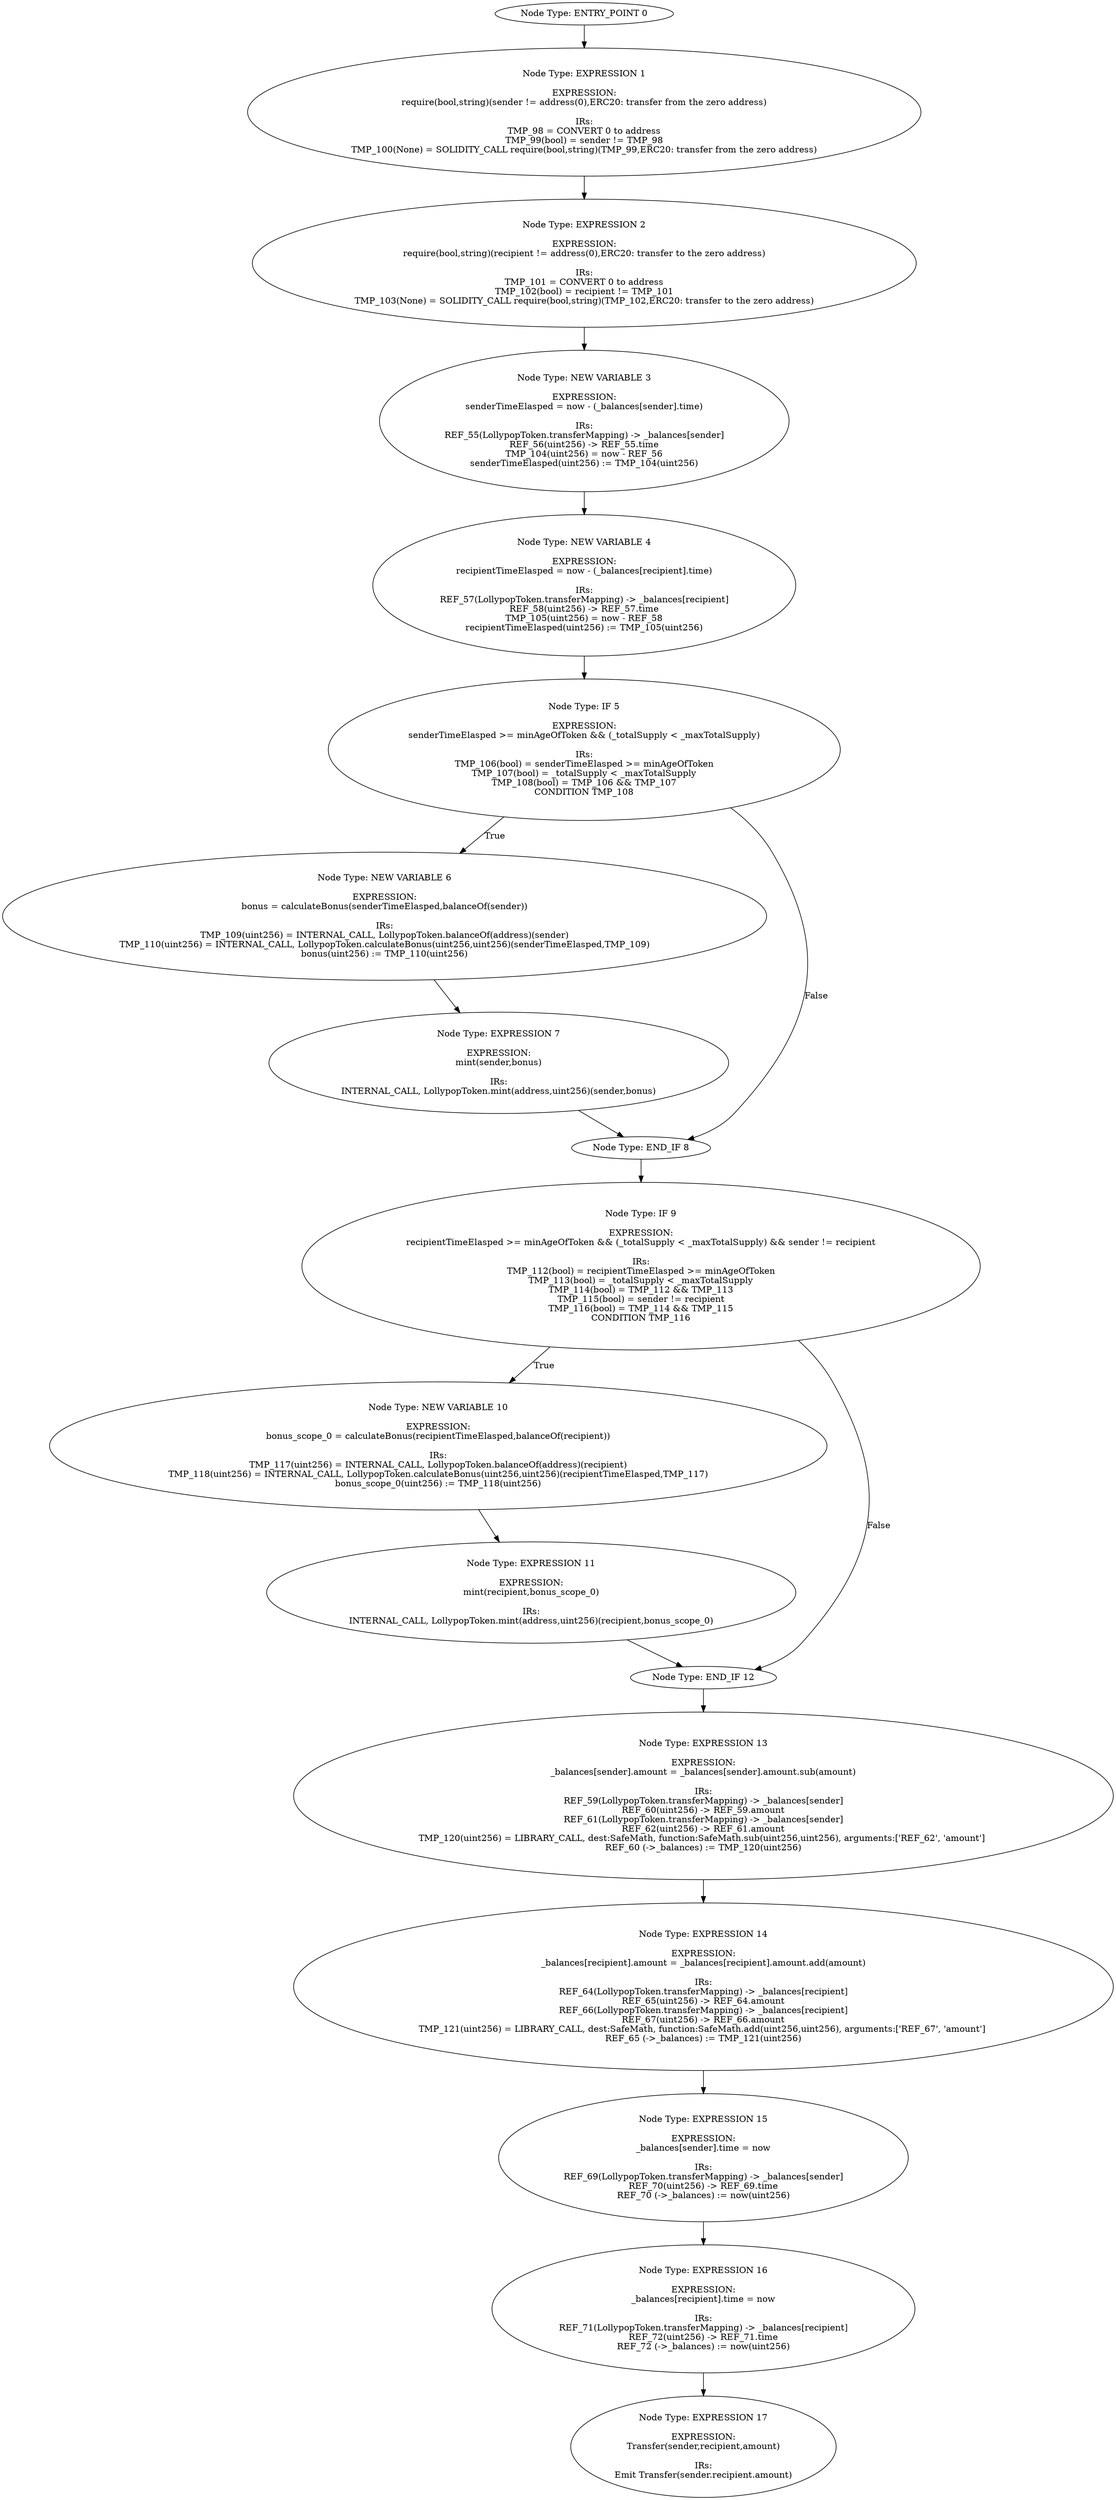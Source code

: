 digraph{
0[label="Node Type: ENTRY_POINT 0
"];
0->1;
1[label="Node Type: EXPRESSION 1

EXPRESSION:
require(bool,string)(sender != address(0),ERC20: transfer from the zero address)

IRs:
TMP_98 = CONVERT 0 to address
TMP_99(bool) = sender != TMP_98
TMP_100(None) = SOLIDITY_CALL require(bool,string)(TMP_99,ERC20: transfer from the zero address)"];
1->2;
2[label="Node Type: EXPRESSION 2

EXPRESSION:
require(bool,string)(recipient != address(0),ERC20: transfer to the zero address)

IRs:
TMP_101 = CONVERT 0 to address
TMP_102(bool) = recipient != TMP_101
TMP_103(None) = SOLIDITY_CALL require(bool,string)(TMP_102,ERC20: transfer to the zero address)"];
2->3;
3[label="Node Type: NEW VARIABLE 3

EXPRESSION:
senderTimeElasped = now - (_balances[sender].time)

IRs:
REF_55(LollypopToken.transferMapping) -> _balances[sender]
REF_56(uint256) -> REF_55.time
TMP_104(uint256) = now - REF_56
senderTimeElasped(uint256) := TMP_104(uint256)"];
3->4;
4[label="Node Type: NEW VARIABLE 4

EXPRESSION:
recipientTimeElasped = now - (_balances[recipient].time)

IRs:
REF_57(LollypopToken.transferMapping) -> _balances[recipient]
REF_58(uint256) -> REF_57.time
TMP_105(uint256) = now - REF_58
recipientTimeElasped(uint256) := TMP_105(uint256)"];
4->5;
5[label="Node Type: IF 5

EXPRESSION:
senderTimeElasped >= minAgeOfToken && (_totalSupply < _maxTotalSupply)

IRs:
TMP_106(bool) = senderTimeElasped >= minAgeOfToken
TMP_107(bool) = _totalSupply < _maxTotalSupply
TMP_108(bool) = TMP_106 && TMP_107
CONDITION TMP_108"];
5->6[label="True"];
5->8[label="False"];
6[label="Node Type: NEW VARIABLE 6

EXPRESSION:
bonus = calculateBonus(senderTimeElasped,balanceOf(sender))

IRs:
TMP_109(uint256) = INTERNAL_CALL, LollypopToken.balanceOf(address)(sender)
TMP_110(uint256) = INTERNAL_CALL, LollypopToken.calculateBonus(uint256,uint256)(senderTimeElasped,TMP_109)
bonus(uint256) := TMP_110(uint256)"];
6->7;
7[label="Node Type: EXPRESSION 7

EXPRESSION:
mint(sender,bonus)

IRs:
INTERNAL_CALL, LollypopToken.mint(address,uint256)(sender,bonus)"];
7->8;
8[label="Node Type: END_IF 8
"];
8->9;
9[label="Node Type: IF 9

EXPRESSION:
recipientTimeElasped >= minAgeOfToken && (_totalSupply < _maxTotalSupply) && sender != recipient

IRs:
TMP_112(bool) = recipientTimeElasped >= minAgeOfToken
TMP_113(bool) = _totalSupply < _maxTotalSupply
TMP_114(bool) = TMP_112 && TMP_113
TMP_115(bool) = sender != recipient
TMP_116(bool) = TMP_114 && TMP_115
CONDITION TMP_116"];
9->10[label="True"];
9->12[label="False"];
10[label="Node Type: NEW VARIABLE 10

EXPRESSION:
bonus_scope_0 = calculateBonus(recipientTimeElasped,balanceOf(recipient))

IRs:
TMP_117(uint256) = INTERNAL_CALL, LollypopToken.balanceOf(address)(recipient)
TMP_118(uint256) = INTERNAL_CALL, LollypopToken.calculateBonus(uint256,uint256)(recipientTimeElasped,TMP_117)
bonus_scope_0(uint256) := TMP_118(uint256)"];
10->11;
11[label="Node Type: EXPRESSION 11

EXPRESSION:
mint(recipient,bonus_scope_0)

IRs:
INTERNAL_CALL, LollypopToken.mint(address,uint256)(recipient,bonus_scope_0)"];
11->12;
12[label="Node Type: END_IF 12
"];
12->13;
13[label="Node Type: EXPRESSION 13

EXPRESSION:
_balances[sender].amount = _balances[sender].amount.sub(amount)

IRs:
REF_59(LollypopToken.transferMapping) -> _balances[sender]
REF_60(uint256) -> REF_59.amount
REF_61(LollypopToken.transferMapping) -> _balances[sender]
REF_62(uint256) -> REF_61.amount
TMP_120(uint256) = LIBRARY_CALL, dest:SafeMath, function:SafeMath.sub(uint256,uint256), arguments:['REF_62', 'amount'] 
REF_60 (->_balances) := TMP_120(uint256)"];
13->14;
14[label="Node Type: EXPRESSION 14

EXPRESSION:
_balances[recipient].amount = _balances[recipient].amount.add(amount)

IRs:
REF_64(LollypopToken.transferMapping) -> _balances[recipient]
REF_65(uint256) -> REF_64.amount
REF_66(LollypopToken.transferMapping) -> _balances[recipient]
REF_67(uint256) -> REF_66.amount
TMP_121(uint256) = LIBRARY_CALL, dest:SafeMath, function:SafeMath.add(uint256,uint256), arguments:['REF_67', 'amount'] 
REF_65 (->_balances) := TMP_121(uint256)"];
14->15;
15[label="Node Type: EXPRESSION 15

EXPRESSION:
_balances[sender].time = now

IRs:
REF_69(LollypopToken.transferMapping) -> _balances[sender]
REF_70(uint256) -> REF_69.time
REF_70 (->_balances) := now(uint256)"];
15->16;
16[label="Node Type: EXPRESSION 16

EXPRESSION:
_balances[recipient].time = now

IRs:
REF_71(LollypopToken.transferMapping) -> _balances[recipient]
REF_72(uint256) -> REF_71.time
REF_72 (->_balances) := now(uint256)"];
16->17;
17[label="Node Type: EXPRESSION 17

EXPRESSION:
Transfer(sender,recipient,amount)

IRs:
Emit Transfer(sender.recipient.amount)"];
}
